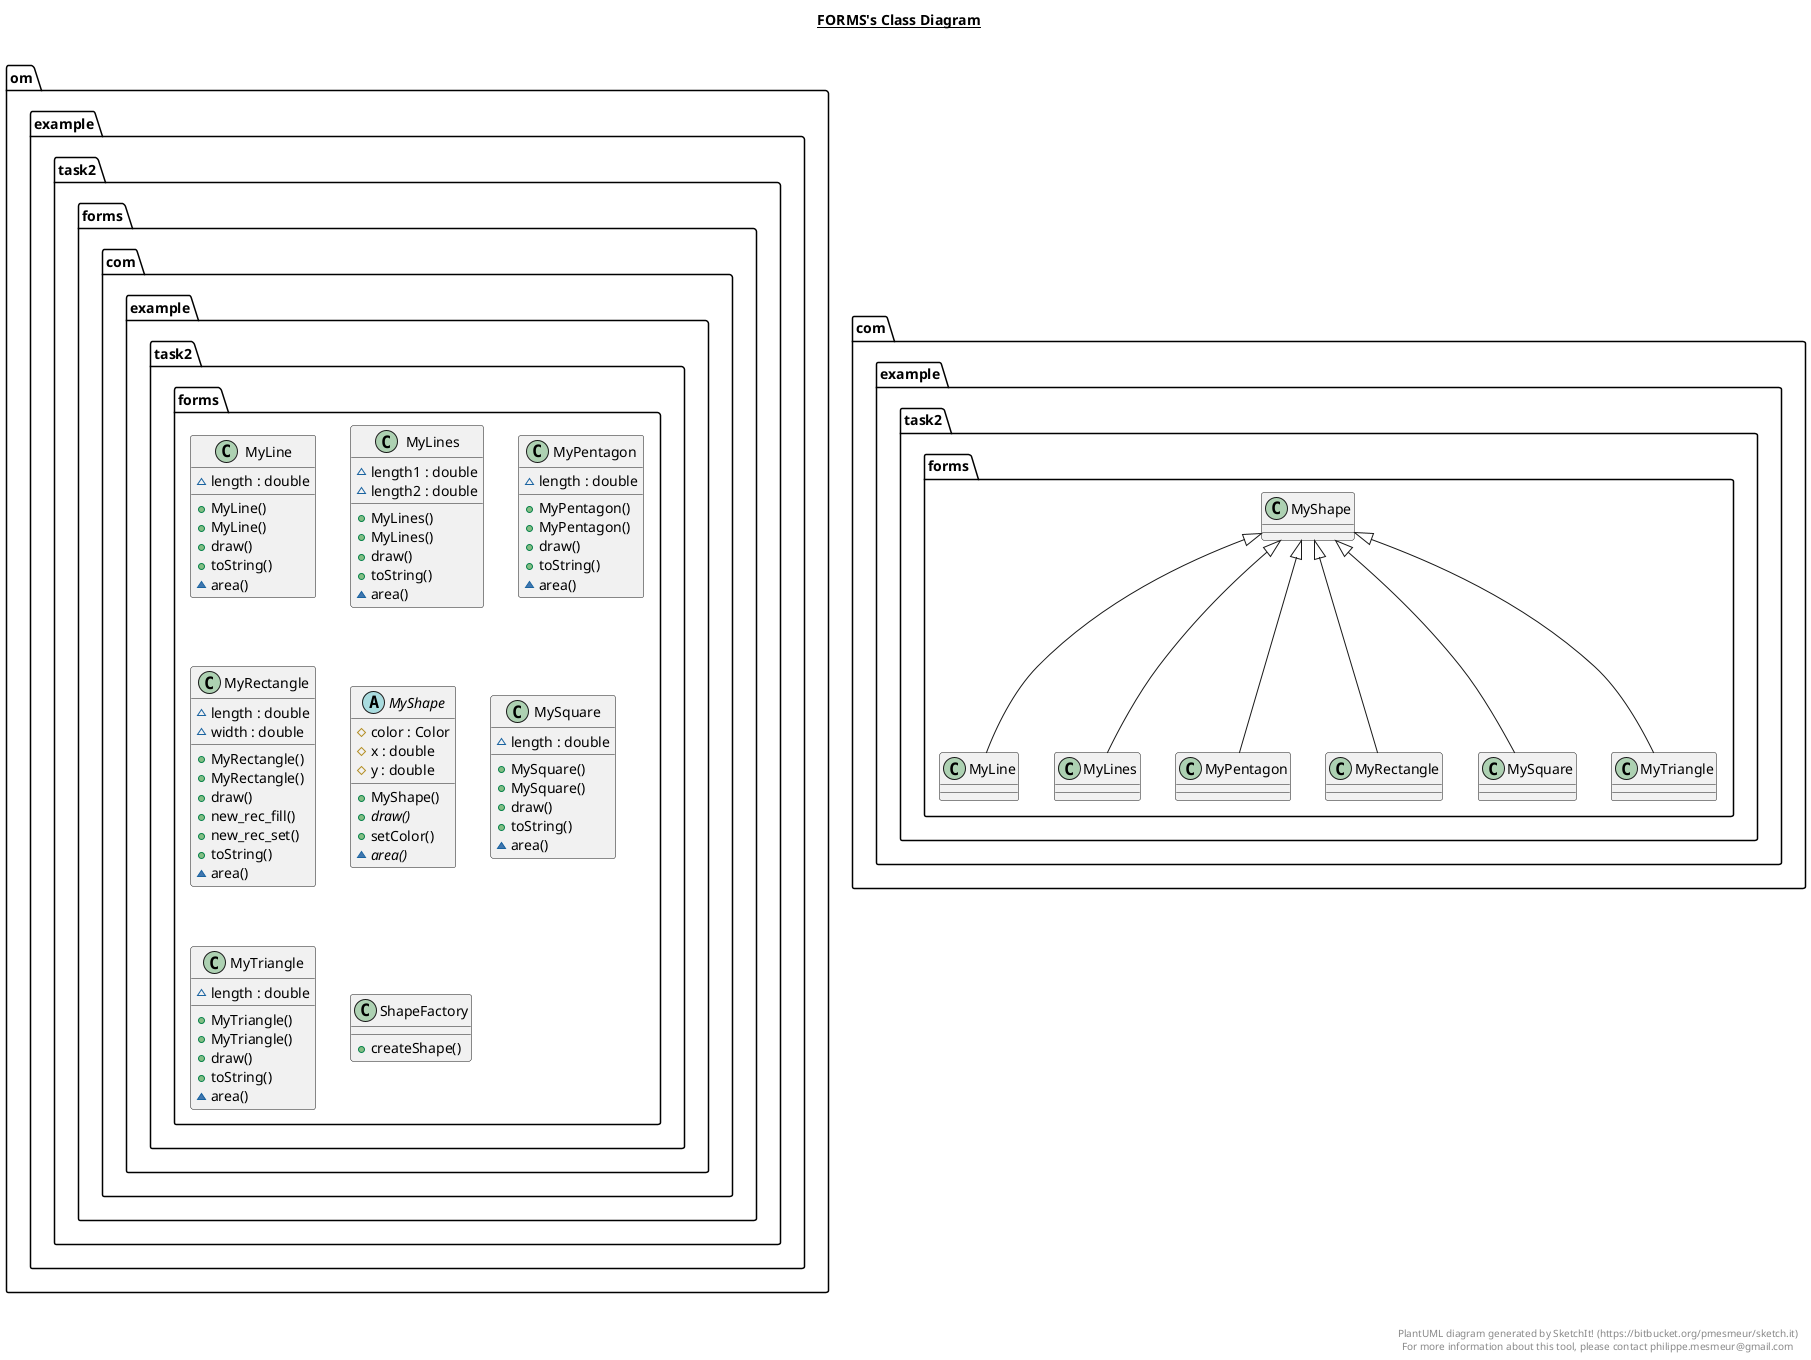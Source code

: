 @startuml

title __FORMS's Class Diagram__\n


    namespace om.example.task2 {
      namespace forms {
        class com.example.task2.forms.MyLine {
            ~ length : double
            + MyLine()
            + MyLine()
            + draw()
            + toString()
            ~ area()
        }
      }
    }

  


    namespace om.example.task2 {
      namespace forms {
        class com.example.task2.forms.MyLines {
            ~ length1 : double
            ~ length2 : double
            + MyLines()
            + MyLines()
            + draw()
            + toString()
            ~ area()
        }
      }
    }

  


    namespace om.example.task2 {
      namespace forms {
        class com.example.task2.forms.MyPentagon {
            ~ length : double
            + MyPentagon()
            + MyPentagon()
            + draw()
            + toString()
            ~ area()
        }
      }
    }

  


    namespace om.example.task2 {
      namespace forms {
        class com.example.task2.forms.MyRectangle {
            ~ length : double
            ~ width : double
            + MyRectangle()
            + MyRectangle()
            + draw()
            + new_rec_fill()
            + new_rec_set()
            + toString()
            ~ area()
        }
      }
    }

  


    namespace om.example.task2 {
      namespace forms {
        abstract class com.example.task2.forms.MyShape {
            # color : Color
            # x : double
            # y : double
            + MyShape()
            {abstract} + draw()
            + setColor()
            {abstract} ~ area()
        }
      }
    }

  


    namespace om.example.task2 {
      namespace forms {
        class com.example.task2.forms.MySquare {
            ~ length : double
            + MySquare()
            + MySquare()
            + draw()
            + toString()
            ~ area()
        }
      }
    }

  


    namespace om.example.task2 {
      namespace forms {
        class com.example.task2.forms.MyTriangle {
            ~ length : double
            + MyTriangle()
            + MyTriangle()
            + draw()
            + toString()
            ~ area()
        }
      }
    }

  


    namespace om.example.task2 {
      namespace forms {
        class com.example.task2.forms.ShapeFactory {
            + createShape()
        }
      }
    }

  

  com.example.task2.forms.MyLine -up-|> com.example.task2.forms.MyShape
  com.example.task2.forms.MyLines -up-|> com.example.task2.forms.MyShape
  com.example.task2.forms.MyPentagon -up-|> com.example.task2.forms.MyShape
  com.example.task2.forms.MyRectangle -up-|> com.example.task2.forms.MyShape
  com.example.task2.forms.MySquare -up-|> com.example.task2.forms.MyShape
  com.example.task2.forms.MyTriangle -up-|> com.example.task2.forms.MyShape


right footer


PlantUML diagram generated by SketchIt! (https://bitbucket.org/pmesmeur/sketch.it)
For more information about this tool, please contact philippe.mesmeur@gmail.com
endfooter

@enduml
